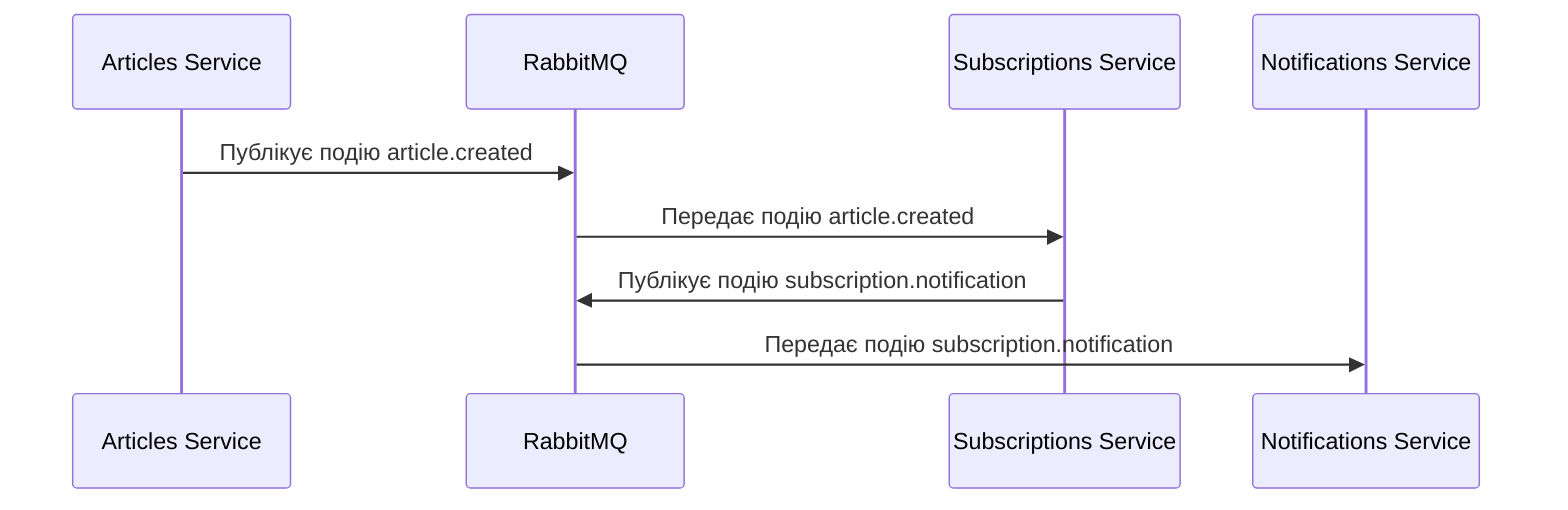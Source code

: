 sequenceDiagram
    participant A as Articles Service
    participant R as RabbitMQ
    participant S as Subscriptions Service
    participant N as Notifications Service

%% Створення статті та публікація події
    A->>R: Публікує подію article.created
    R->>S: Передає подію article.created

%% Обробка події підписок
    S->>R: Публікує подію subscription.notification
    R->>N: Передає подію subscription.notification